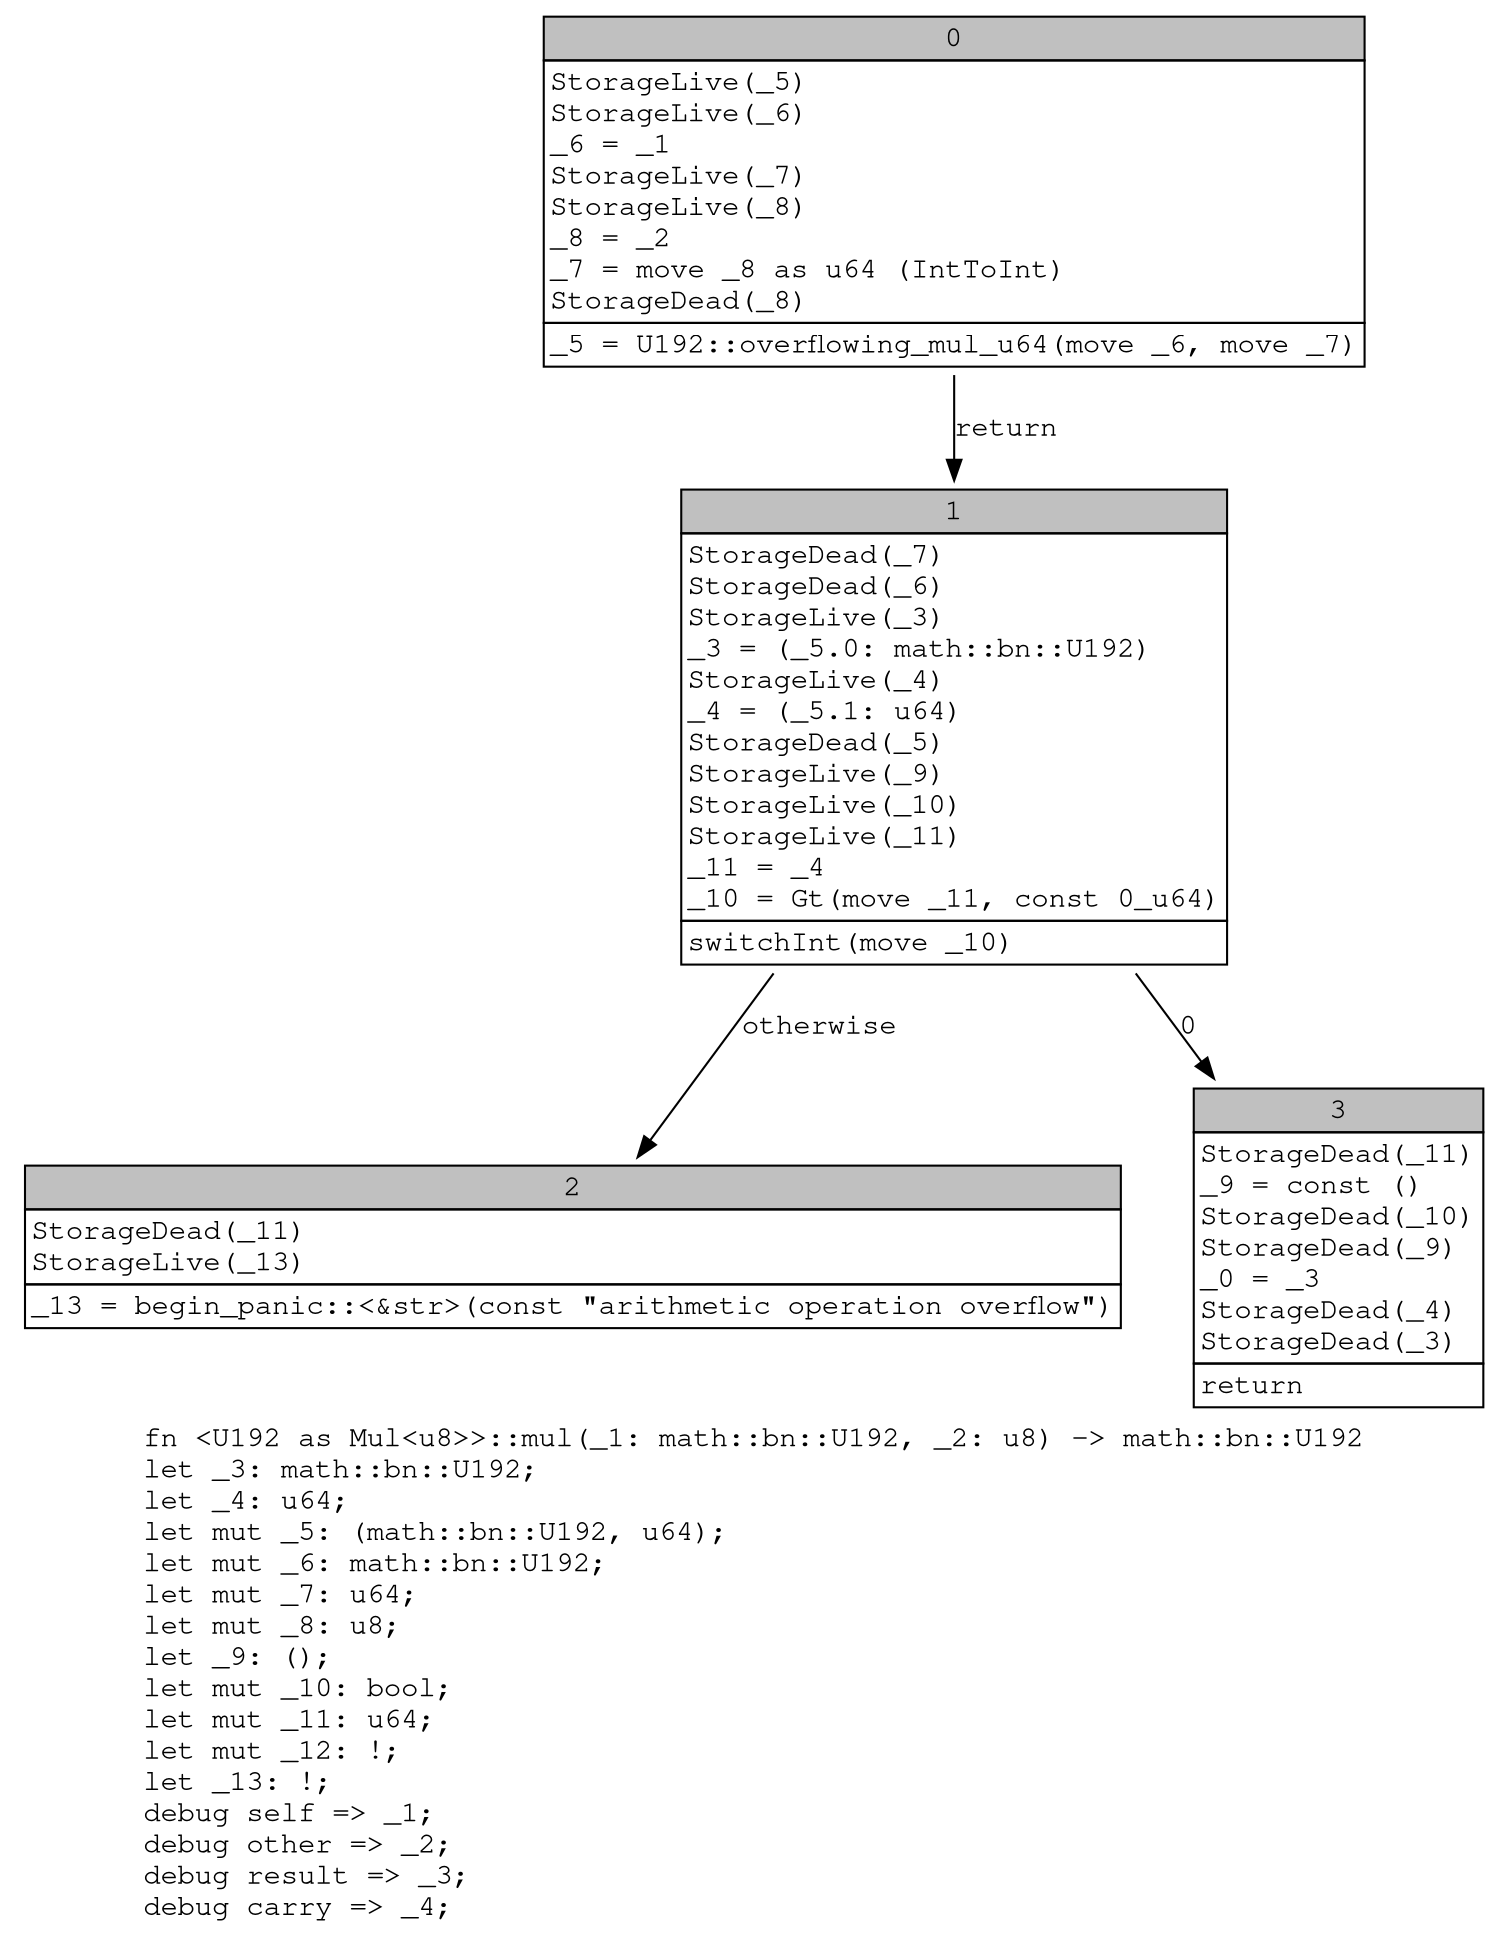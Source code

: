 digraph Mir_0_14790 {
    graph [fontname="Courier, monospace"];
    node [fontname="Courier, monospace"];
    edge [fontname="Courier, monospace"];
    label=<fn &lt;U192 as Mul&lt;u8&gt;&gt;::mul(_1: math::bn::U192, _2: u8) -&gt; math::bn::U192<br align="left"/>let _3: math::bn::U192;<br align="left"/>let _4: u64;<br align="left"/>let mut _5: (math::bn::U192, u64);<br align="left"/>let mut _6: math::bn::U192;<br align="left"/>let mut _7: u64;<br align="left"/>let mut _8: u8;<br align="left"/>let _9: ();<br align="left"/>let mut _10: bool;<br align="left"/>let mut _11: u64;<br align="left"/>let mut _12: !;<br align="left"/>let _13: !;<br align="left"/>debug self =&gt; _1;<br align="left"/>debug other =&gt; _2;<br align="left"/>debug result =&gt; _3;<br align="left"/>debug carry =&gt; _4;<br align="left"/>>;
    bb0__0_14790 [shape="none", label=<<table border="0" cellborder="1" cellspacing="0"><tr><td bgcolor="gray" align="center" colspan="1">0</td></tr><tr><td align="left" balign="left">StorageLive(_5)<br/>StorageLive(_6)<br/>_6 = _1<br/>StorageLive(_7)<br/>StorageLive(_8)<br/>_8 = _2<br/>_7 = move _8 as u64 (IntToInt)<br/>StorageDead(_8)<br/></td></tr><tr><td align="left">_5 = U192::overflowing_mul_u64(move _6, move _7)</td></tr></table>>];
    bb1__0_14790 [shape="none", label=<<table border="0" cellborder="1" cellspacing="0"><tr><td bgcolor="gray" align="center" colspan="1">1</td></tr><tr><td align="left" balign="left">StorageDead(_7)<br/>StorageDead(_6)<br/>StorageLive(_3)<br/>_3 = (_5.0: math::bn::U192)<br/>StorageLive(_4)<br/>_4 = (_5.1: u64)<br/>StorageDead(_5)<br/>StorageLive(_9)<br/>StorageLive(_10)<br/>StorageLive(_11)<br/>_11 = _4<br/>_10 = Gt(move _11, const 0_u64)<br/></td></tr><tr><td align="left">switchInt(move _10)</td></tr></table>>];
    bb2__0_14790 [shape="none", label=<<table border="0" cellborder="1" cellspacing="0"><tr><td bgcolor="gray" align="center" colspan="1">2</td></tr><tr><td align="left" balign="left">StorageDead(_11)<br/>StorageLive(_13)<br/></td></tr><tr><td align="left">_13 = begin_panic::&lt;&amp;str&gt;(const &quot;arithmetic operation overflow&quot;)</td></tr></table>>];
    bb3__0_14790 [shape="none", label=<<table border="0" cellborder="1" cellspacing="0"><tr><td bgcolor="gray" align="center" colspan="1">3</td></tr><tr><td align="left" balign="left">StorageDead(_11)<br/>_9 = const ()<br/>StorageDead(_10)<br/>StorageDead(_9)<br/>_0 = _3<br/>StorageDead(_4)<br/>StorageDead(_3)<br/></td></tr><tr><td align="left">return</td></tr></table>>];
    bb0__0_14790 -> bb1__0_14790 [label="return"];
    bb1__0_14790 -> bb3__0_14790 [label="0"];
    bb1__0_14790 -> bb2__0_14790 [label="otherwise"];
}
